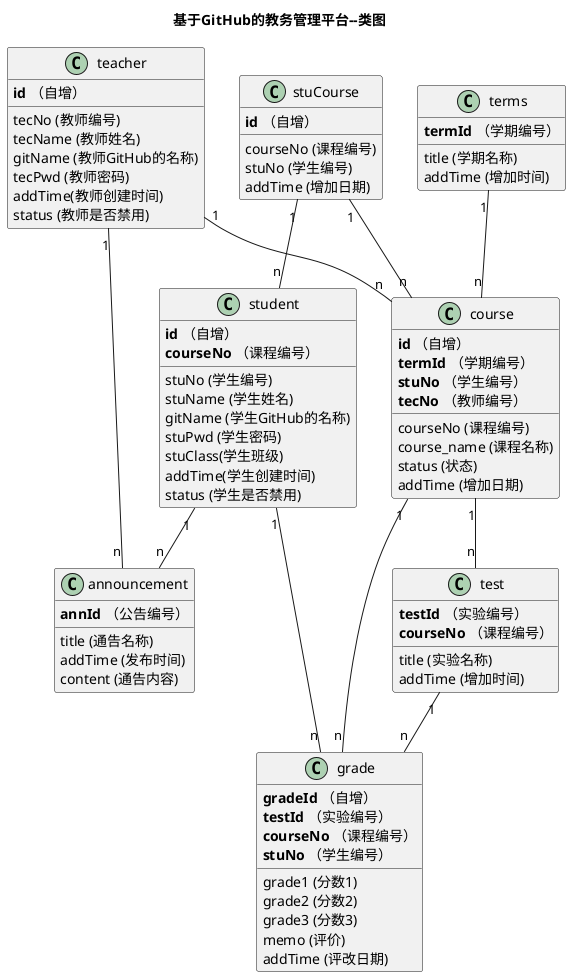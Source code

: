 @startuml
title 基于GitHub的教务管理平台--类图
class teacher {
    <b>id</b> （自增）
    tecNo (教师编号)
    tecName (教师姓名)
    gitName (教师GitHub的名称)
    tecPwd (教师密码)
    addTime(教师创建时间)
    status (教师是否禁用)
}
class stuCourse {
    <b>id</b> （自增）
    courseNo (课程编号)
    stuNo (学生编号)
    addTime (增加日期)
}

class student {
    <b>id</b> （自增）
    <b>courseNo</b> （课程编号）
    stuNo (学生编号)
    stuName (学生姓名)
    gitName (学生GitHub的名称)
    stuPwd (学生密码)
    stuClass(学生班级)
    addTime(学生创建时间)
    status (学生是否禁用)
    
}
class course {
    <b>id</b> （自增）
    courseNo (课程编号)
    course_name (课程名称)
    status (状态)
    addTime (增加日期)
    <b>termId</b> （学期编号）
    <b>stuNo</b> （学生编号）
    <b>tecNo</b> （教师编号）
}

class grade {
    <b>gradeId</b> （自增）
    grade1 (分数1)
    grade2 (分数2)
    grade3 (分数3)
    memo (评价)
    addTime (评改日期)
    <b>testId</b> （实验编号）
    <b>courseNo</b> （课程编号）
    <b>stuNo</b> （学生编号）
}

class test {
    <b>testId</b> （实验编号）
    title (实验名称)
    addTime (增加时间)
    <b>courseNo</b> （课程编号）
}

class terms {
    <b>termId</b> （学期编号）
    title (学期名称)
    addTime (增加时间)
}

class  announcement{
    <b>annId</b> （公告编号）
    title (通告名称)
    addTime (发布时间)
    content (通告内容)
}

student "1" -- "n"  grade
test "1" -- "n"  grade
course "1" -- "n"  grade
stuCourse "1" -- "n" student
stuCourse "1" -- "n" course 
terms "1" -- "n" course 
teacher "1" -- "n" course 
course "1" -- "n"  test
teacher "1" -- "n" announcement
student "1" -- "n" announcement

@enduml
